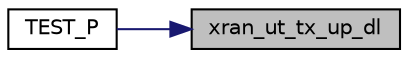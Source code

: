 digraph "xran_ut_tx_up_dl"
{
 // LATEX_PDF_SIZE
  edge [fontname="Helvetica",fontsize="10",labelfontname="Helvetica",labelfontsize="10"];
  node [fontname="Helvetica",fontsize="10",shape=record];
  rankdir="RL";
  Node1 [label="xran_ut_tx_up_dl",height=0.2,width=0.4,color="black", fillcolor="grey75", style="filled", fontcolor="black",tooltip=" "];
  Node1 -> Node2 [dir="back",color="midnightblue",fontsize="10",style="solid",fontname="Helvetica"];
  Node2 [label="TEST_P",height=0.2,width=0.4,color="black", fillcolor="white", style="filled",URL="$chain__tests_8cc.html#a2bc2178388f6edfa69905ff5f52fbcdc",tooltip=" "];
}
